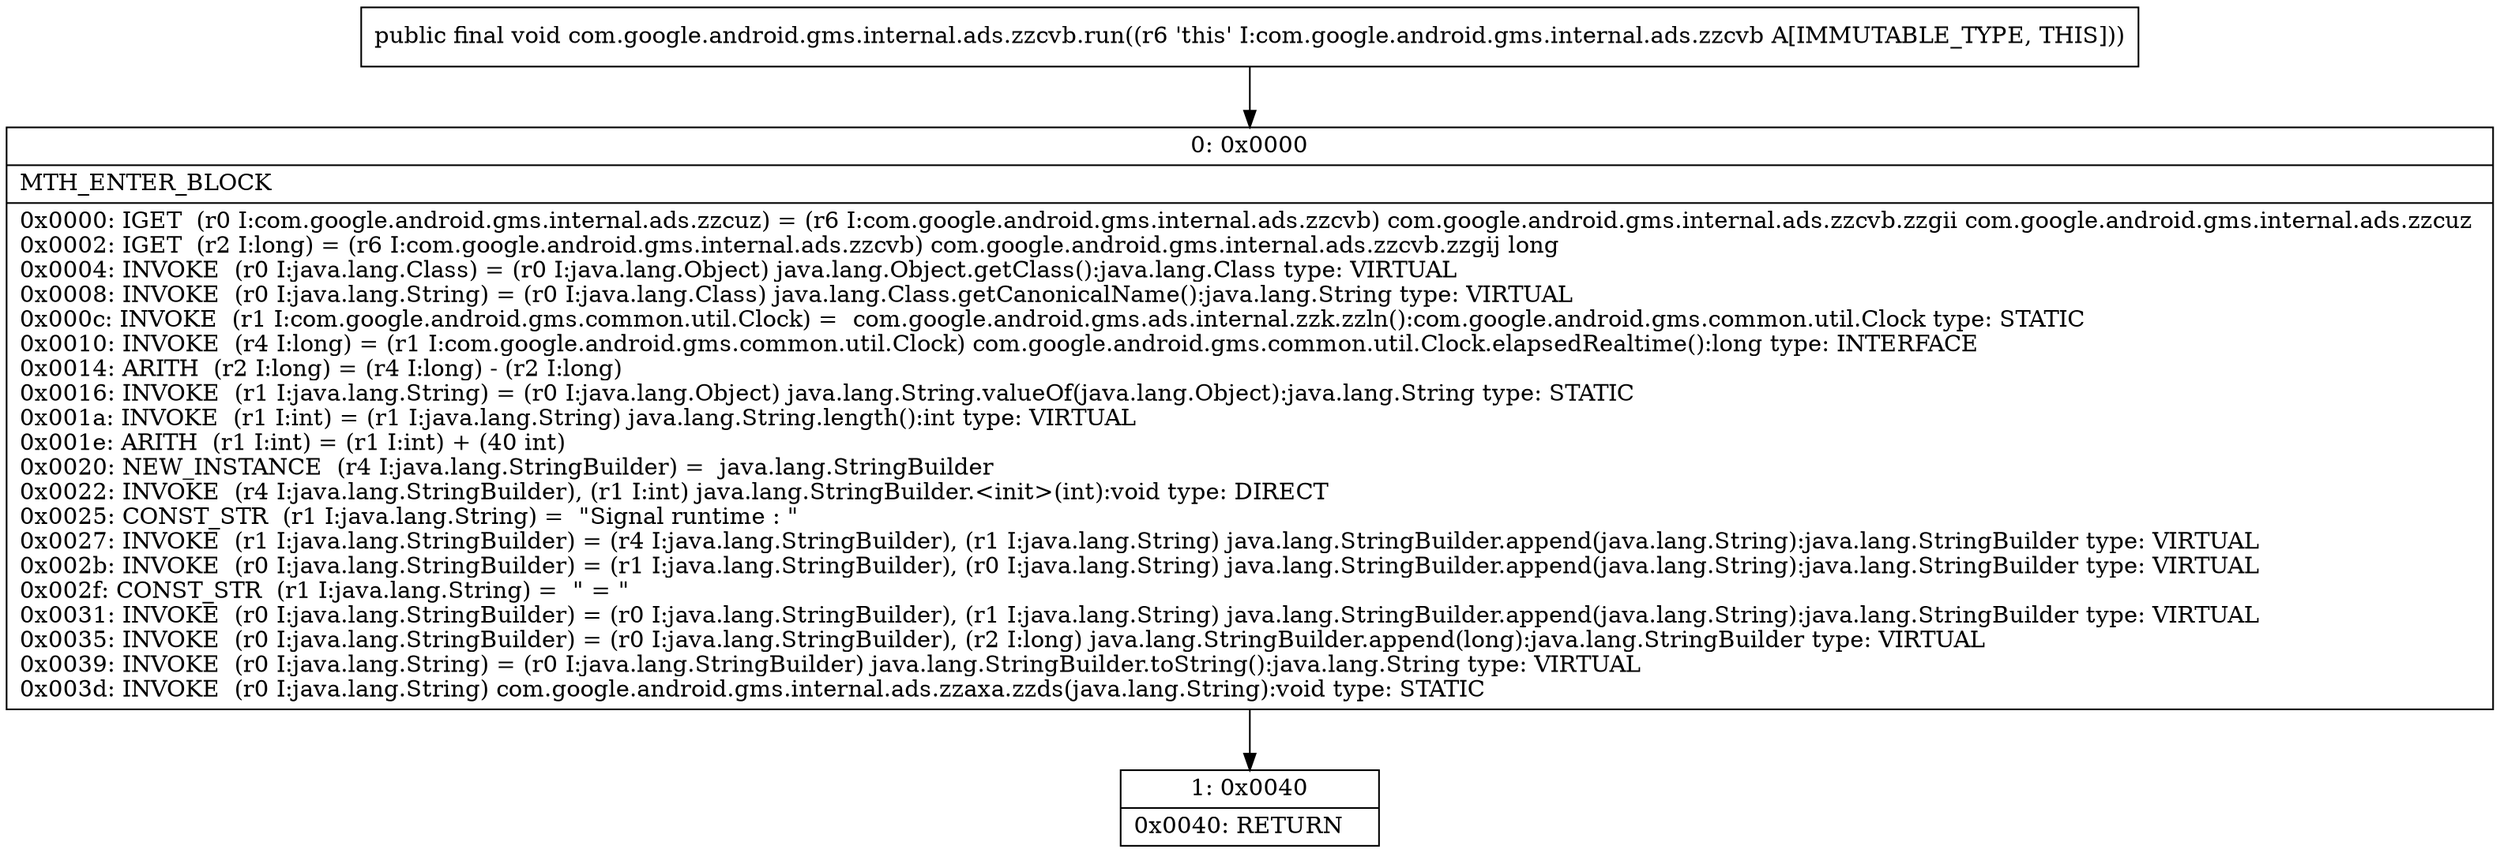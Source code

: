 digraph "CFG forcom.google.android.gms.internal.ads.zzcvb.run()V" {
Node_0 [shape=record,label="{0\:\ 0x0000|MTH_ENTER_BLOCK\l|0x0000: IGET  (r0 I:com.google.android.gms.internal.ads.zzcuz) = (r6 I:com.google.android.gms.internal.ads.zzcvb) com.google.android.gms.internal.ads.zzcvb.zzgii com.google.android.gms.internal.ads.zzcuz \l0x0002: IGET  (r2 I:long) = (r6 I:com.google.android.gms.internal.ads.zzcvb) com.google.android.gms.internal.ads.zzcvb.zzgij long \l0x0004: INVOKE  (r0 I:java.lang.Class) = (r0 I:java.lang.Object) java.lang.Object.getClass():java.lang.Class type: VIRTUAL \l0x0008: INVOKE  (r0 I:java.lang.String) = (r0 I:java.lang.Class) java.lang.Class.getCanonicalName():java.lang.String type: VIRTUAL \l0x000c: INVOKE  (r1 I:com.google.android.gms.common.util.Clock) =  com.google.android.gms.ads.internal.zzk.zzln():com.google.android.gms.common.util.Clock type: STATIC \l0x0010: INVOKE  (r4 I:long) = (r1 I:com.google.android.gms.common.util.Clock) com.google.android.gms.common.util.Clock.elapsedRealtime():long type: INTERFACE \l0x0014: ARITH  (r2 I:long) = (r4 I:long) \- (r2 I:long) \l0x0016: INVOKE  (r1 I:java.lang.String) = (r0 I:java.lang.Object) java.lang.String.valueOf(java.lang.Object):java.lang.String type: STATIC \l0x001a: INVOKE  (r1 I:int) = (r1 I:java.lang.String) java.lang.String.length():int type: VIRTUAL \l0x001e: ARITH  (r1 I:int) = (r1 I:int) + (40 int) \l0x0020: NEW_INSTANCE  (r4 I:java.lang.StringBuilder) =  java.lang.StringBuilder \l0x0022: INVOKE  (r4 I:java.lang.StringBuilder), (r1 I:int) java.lang.StringBuilder.\<init\>(int):void type: DIRECT \l0x0025: CONST_STR  (r1 I:java.lang.String) =  \"Signal runtime : \" \l0x0027: INVOKE  (r1 I:java.lang.StringBuilder) = (r4 I:java.lang.StringBuilder), (r1 I:java.lang.String) java.lang.StringBuilder.append(java.lang.String):java.lang.StringBuilder type: VIRTUAL \l0x002b: INVOKE  (r0 I:java.lang.StringBuilder) = (r1 I:java.lang.StringBuilder), (r0 I:java.lang.String) java.lang.StringBuilder.append(java.lang.String):java.lang.StringBuilder type: VIRTUAL \l0x002f: CONST_STR  (r1 I:java.lang.String) =  \" = \" \l0x0031: INVOKE  (r0 I:java.lang.StringBuilder) = (r0 I:java.lang.StringBuilder), (r1 I:java.lang.String) java.lang.StringBuilder.append(java.lang.String):java.lang.StringBuilder type: VIRTUAL \l0x0035: INVOKE  (r0 I:java.lang.StringBuilder) = (r0 I:java.lang.StringBuilder), (r2 I:long) java.lang.StringBuilder.append(long):java.lang.StringBuilder type: VIRTUAL \l0x0039: INVOKE  (r0 I:java.lang.String) = (r0 I:java.lang.StringBuilder) java.lang.StringBuilder.toString():java.lang.String type: VIRTUAL \l0x003d: INVOKE  (r0 I:java.lang.String) com.google.android.gms.internal.ads.zzaxa.zzds(java.lang.String):void type: STATIC \l}"];
Node_1 [shape=record,label="{1\:\ 0x0040|0x0040: RETURN   \l}"];
MethodNode[shape=record,label="{public final void com.google.android.gms.internal.ads.zzcvb.run((r6 'this' I:com.google.android.gms.internal.ads.zzcvb A[IMMUTABLE_TYPE, THIS])) }"];
MethodNode -> Node_0;
Node_0 -> Node_1;
}

